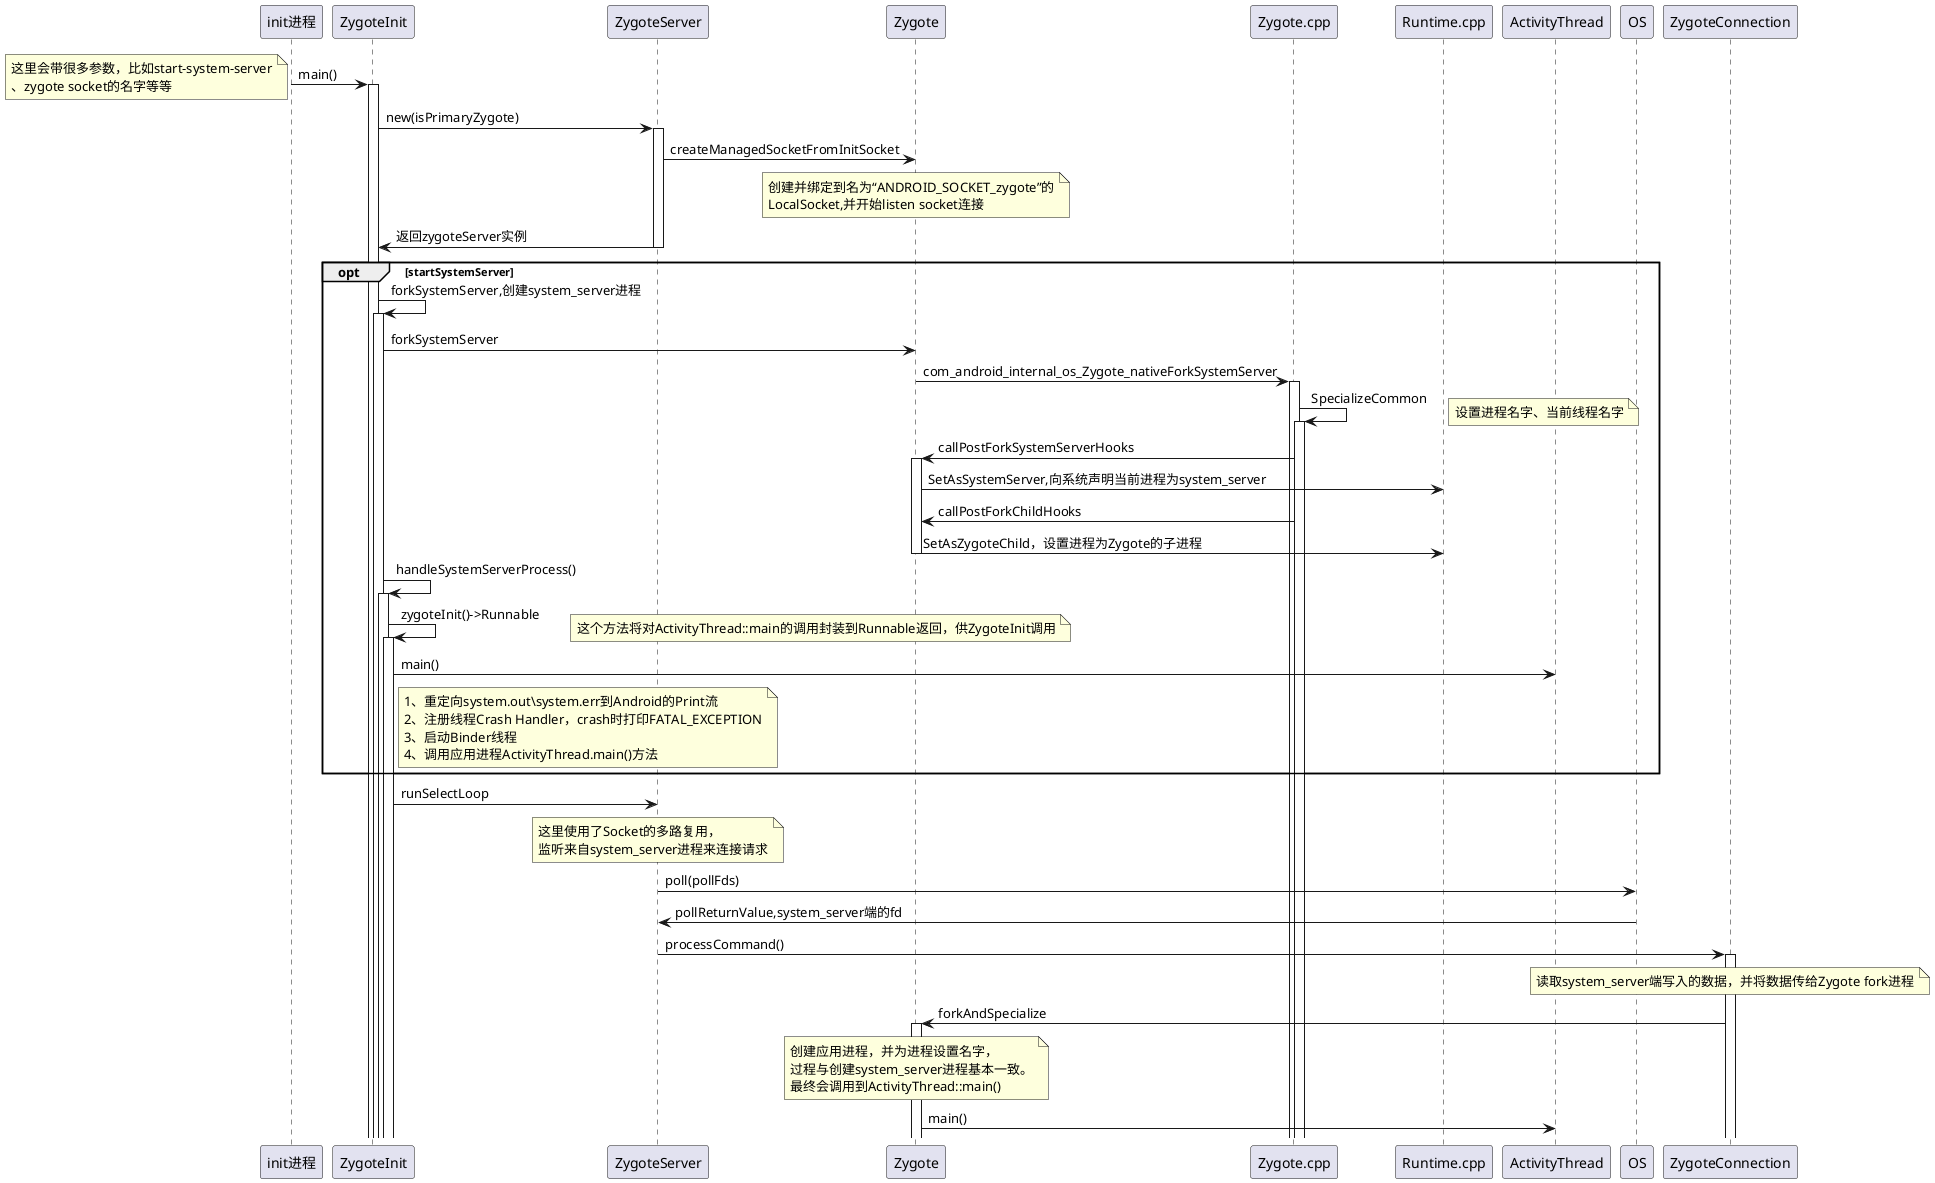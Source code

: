 @startuml
participant init进程 as init
participant ZygoteInit
participant ZygoteServer
participant Zygote

init -> ZygoteInit ++ : main()
note left 
这里会带很多参数，比如start-system-server
、zygote socket的名字等等
end note
ZygoteInit -> ZygoteServer ++ : new(isPrimaryZygote)
ZygoteServer -> Zygote : createManagedSocketFromInitSocket
note over Zygote
创建并绑定到名为“ANDROID_SOCKET_zygote”的
LocalSocket,并开始listen socket连接
end note
ZygoteInit <- ZygoteServer --: 返回zygoteServer实例

opt startSystemServer
  ZygoteInit -> ZygoteInit++: forkSystemServer,创建system_server进程
  ZygoteInit -> Zygote: forkSystemServer
  Zygote -> Zygote.cpp ++: com_android_internal_os_Zygote_nativeForkSystemServer
  Zygote.cpp -> Zygote.cpp ++: SpecializeCommon
  note right: 设置进程名字、当前线程名字 
  Zygote.cpp -> Zygote ++: callPostForkSystemServerHooks
  Zygote -> Runtime.cpp: SetAsSystemServer,向系统声明当前进程为system_server
  Zygote.cpp -> Zygote: callPostForkChildHooks
  Zygote -> Runtime.cpp-- : SetAsZygoteChild，设置进程为Zygote的子进程
  ZygoteInit -> ZygoteInit++: handleSystemServerProcess()
  ZygoteInit -> ZygoteInit++ : zygoteInit()->Runnable
  note right:这个方法将对ActivityThread::main的调用封装到Runnable返回，供ZygoteInit调用
  ZygoteInit -> ActivityThread : main()
  note right ZygoteInit
  1、重定向system.out\system.err到Android的Print流
  2、注册线程Crash Handler，crash时打印FATAL_EXCEPTION
  3、启动Binder线程
  4、调用应用进程ActivityThread.main()方法
  end note
end

ZygoteInit -> ZygoteServer: runSelectLoop
note over ZygoteServer
  这里使用了Socket的多路复用，
  监听来自system_server进程来连接请求
end note
ZygoteServer -> OS: poll(pollFds)
ZygoteServer <- OS: pollReturnValue,system_server端的fd
ZygoteServer -> ZygoteConnection++: processCommand()
note over ZygoteConnection
读取system_server端写入的数据，并将数据传给Zygote fork进程
end note
ZygoteConnection -> Zygote++: forkAndSpecialize
note over Zygote
创建应用进程，并为进程设置名字，
过程与创建system_server进程基本一致。
最终会调用到ActivityThread::main()
end note

Zygote -> ActivityThread: main()

@enduml